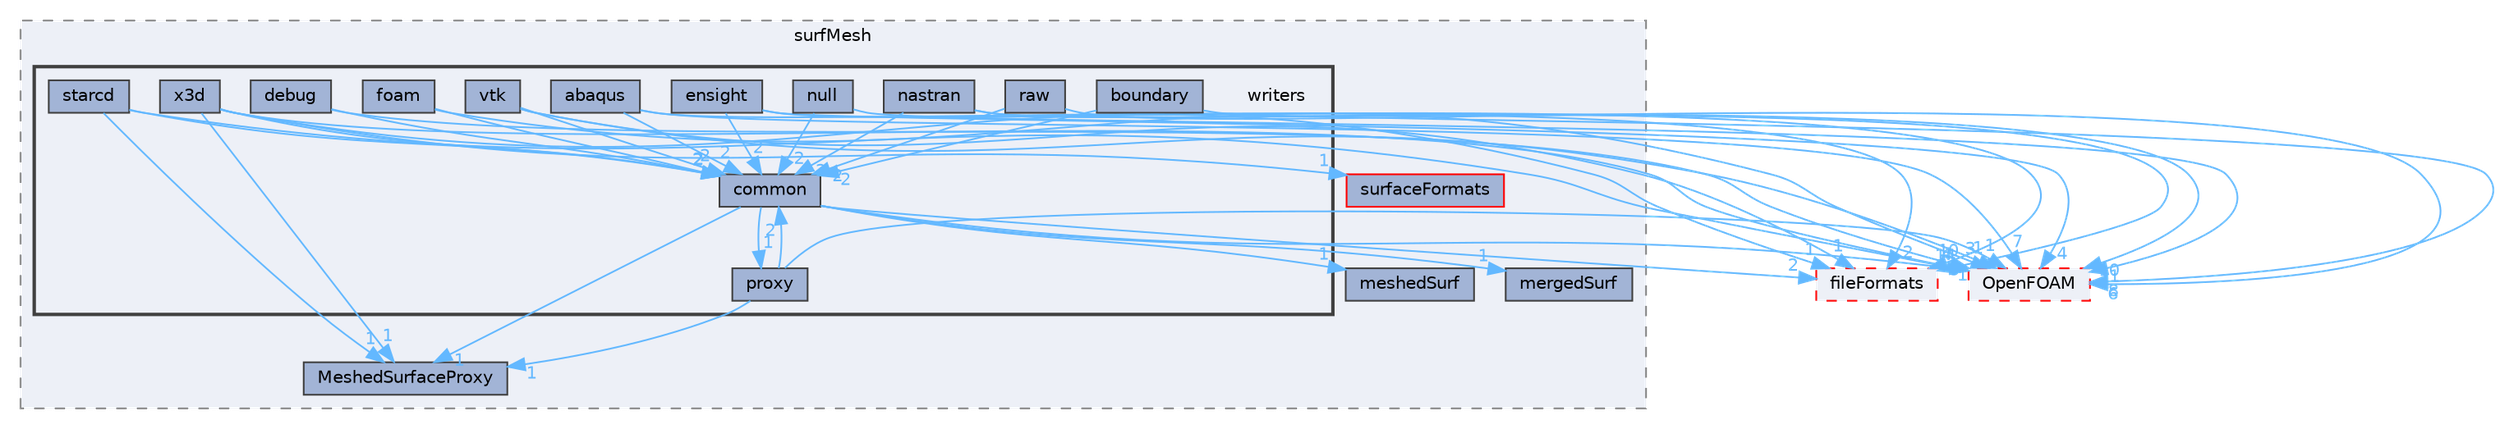 digraph "src/surfMesh/writers"
{
 // LATEX_PDF_SIZE
  bgcolor="transparent";
  edge [fontname=Helvetica,fontsize=10,labelfontname=Helvetica,labelfontsize=10];
  node [fontname=Helvetica,fontsize=10,shape=box,height=0.2,width=0.4];
  compound=true
  subgraph clusterdir_0a88fe22feb23ce5f078a04a1df67721 {
    graph [ bgcolor="#edf0f7", pencolor="grey50", label="surfMesh", fontname=Helvetica,fontsize=10 style="filled,dashed", URL="dir_0a88fe22feb23ce5f078a04a1df67721.html",tooltip=""]
  dir_0f16c46f5d87f1d2469a8ddc952a91d8 [label="mergedSurf", fillcolor="#a2b4d6", color="grey25", style="filled", URL="dir_0f16c46f5d87f1d2469a8ddc952a91d8.html",tooltip=""];
  dir_4643c365105f4b12fff6fc6d2964d662 [label="meshedSurf", fillcolor="#a2b4d6", color="grey25", style="filled", URL="dir_4643c365105f4b12fff6fc6d2964d662.html",tooltip=""];
  dir_b2d126e3ab79c2145c7a44de22e5f675 [label="MeshedSurfaceProxy", fillcolor="#a2b4d6", color="grey25", style="filled", URL="dir_b2d126e3ab79c2145c7a44de22e5f675.html",tooltip=""];
  dir_3ad8f5f9808d8196d04eb1769c1a10a8 [label="surfaceFormats", fillcolor="#a2b4d6", color="red", style="filled", URL="dir_3ad8f5f9808d8196d04eb1769c1a10a8.html",tooltip=""];
  subgraph clusterdir_b6066d0362f465208261eaa0f2129bc7 {
    graph [ bgcolor="#edf0f7", pencolor="grey25", label="", fontname=Helvetica,fontsize=10 style="filled,bold", URL="dir_b6066d0362f465208261eaa0f2129bc7.html",tooltip=""]
    dir_b6066d0362f465208261eaa0f2129bc7 [shape=plaintext, label="writers"];
  dir_05376d293d738addfe777c4cb80b5cf9 [label="abaqus", fillcolor="#a2b4d6", color="grey25", style="filled", URL="dir_05376d293d738addfe777c4cb80b5cf9.html",tooltip=""];
  dir_1fe256851f24cf8de35ce59e09787099 [label="boundary", fillcolor="#a2b4d6", color="grey25", style="filled", URL="dir_1fe256851f24cf8de35ce59e09787099.html",tooltip=""];
  dir_59d4653fd2a35c145be9392eba5ac9cb [label="common", fillcolor="#a2b4d6", color="grey25", style="filled", URL="dir_59d4653fd2a35c145be9392eba5ac9cb.html",tooltip=""];
  dir_623bfea44597cbb90841e7ffc65341d2 [label="debug", fillcolor="#a2b4d6", color="grey25", style="filled", URL="dir_623bfea44597cbb90841e7ffc65341d2.html",tooltip=""];
  dir_2feb55fa684cac150e1f2b3470a05d2b [label="ensight", fillcolor="#a2b4d6", color="grey25", style="filled", URL="dir_2feb55fa684cac150e1f2b3470a05d2b.html",tooltip=""];
  dir_75a8e106f62058f1633ba77459468b39 [label="foam", fillcolor="#a2b4d6", color="grey25", style="filled", URL="dir_75a8e106f62058f1633ba77459468b39.html",tooltip=""];
  dir_763cf060c1bbbf127d3cb4af705b0592 [label="nastran", fillcolor="#a2b4d6", color="grey25", style="filled", URL="dir_763cf060c1bbbf127d3cb4af705b0592.html",tooltip=""];
  dir_a8f4d811bb143e2c5eda174831cc50b6 [label="null", fillcolor="#a2b4d6", color="grey25", style="filled", URL="dir_a8f4d811bb143e2c5eda174831cc50b6.html",tooltip=""];
  dir_cd1857a1ac8d882c63124f1ce7a07330 [label="proxy", fillcolor="#a2b4d6", color="grey25", style="filled", URL="dir_cd1857a1ac8d882c63124f1ce7a07330.html",tooltip=""];
  dir_5bc28b7255fbf6dec44038293cdcaed7 [label="raw", fillcolor="#a2b4d6", color="grey25", style="filled", URL="dir_5bc28b7255fbf6dec44038293cdcaed7.html",tooltip=""];
  dir_0e0041e1ffd96f09de0212416dfaf4d3 [label="starcd", fillcolor="#a2b4d6", color="grey25", style="filled", URL="dir_0e0041e1ffd96f09de0212416dfaf4d3.html",tooltip=""];
  dir_3f85c9395300c20f8cf84f950bfdffd1 [label="vtk", fillcolor="#a2b4d6", color="grey25", style="filled", URL="dir_3f85c9395300c20f8cf84f950bfdffd1.html",tooltip=""];
  dir_fa395ae1bfa1198cbe432f161640224e [label="x3d", fillcolor="#a2b4d6", color="grey25", style="filled", URL="dir_fa395ae1bfa1198cbe432f161640224e.html",tooltip=""];
  }
  }
  dir_b05602f37bb521a7142c0a3e200b5f35 [label="fileFormats", fillcolor="#edf0f7", color="red", style="filled,dashed", URL="dir_b05602f37bb521a7142c0a3e200b5f35.html",tooltip=""];
  dir_c5473ff19b20e6ec4dfe5c310b3778a8 [label="OpenFOAM", fillcolor="#edf0f7", color="red", style="filled,dashed", URL="dir_c5473ff19b20e6ec4dfe5c310b3778a8.html",tooltip=""];
  dir_05376d293d738addfe777c4cb80b5cf9->dir_59d4653fd2a35c145be9392eba5ac9cb [headlabel="2", labeldistance=1.5 headhref="dir_000003_000558.html" href="dir_000003_000558.html" color="steelblue1" fontcolor="steelblue1"];
  dir_05376d293d738addfe777c4cb80b5cf9->dir_b05602f37bb521a7142c0a3e200b5f35 [headlabel="2", labeldistance=1.5 headhref="dir_000003_001353.html" href="dir_000003_001353.html" color="steelblue1" fontcolor="steelblue1"];
  dir_05376d293d738addfe777c4cb80b5cf9->dir_c5473ff19b20e6ec4dfe5c310b3778a8 [headlabel="7", labeldistance=1.5 headhref="dir_000003_002695.html" href="dir_000003_002695.html" color="steelblue1" fontcolor="steelblue1"];
  dir_1fe256851f24cf8de35ce59e09787099->dir_59d4653fd2a35c145be9392eba5ac9cb [headlabel="2", labeldistance=1.5 headhref="dir_000321_000558.html" href="dir_000321_000558.html" color="steelblue1" fontcolor="steelblue1"];
  dir_1fe256851f24cf8de35ce59e09787099->dir_c5473ff19b20e6ec4dfe5c310b3778a8 [headlabel="8", labeldistance=1.5 headhref="dir_000321_002695.html" href="dir_000321_002695.html" color="steelblue1" fontcolor="steelblue1"];
  dir_59d4653fd2a35c145be9392eba5ac9cb->dir_0f16c46f5d87f1d2469a8ddc952a91d8 [headlabel="1", labeldistance=1.5 headhref="dir_000558_002353.html" href="dir_000558_002353.html" color="steelblue1" fontcolor="steelblue1"];
  dir_59d4653fd2a35c145be9392eba5ac9cb->dir_4643c365105f4b12fff6fc6d2964d662 [headlabel="1", labeldistance=1.5 headhref="dir_000558_002364.html" href="dir_000558_002364.html" color="steelblue1" fontcolor="steelblue1"];
  dir_59d4653fd2a35c145be9392eba5ac9cb->dir_b05602f37bb521a7142c0a3e200b5f35 [headlabel="2", labeldistance=1.5 headhref="dir_000558_001353.html" href="dir_000558_001353.html" color="steelblue1" fontcolor="steelblue1"];
  dir_59d4653fd2a35c145be9392eba5ac9cb->dir_b2d126e3ab79c2145c7a44de22e5f675 [headlabel="1", labeldistance=1.5 headhref="dir_000558_002367.html" href="dir_000558_002367.html" color="steelblue1" fontcolor="steelblue1"];
  dir_59d4653fd2a35c145be9392eba5ac9cb->dir_c5473ff19b20e6ec4dfe5c310b3778a8 [headlabel="14", labeldistance=1.5 headhref="dir_000558_002695.html" href="dir_000558_002695.html" color="steelblue1" fontcolor="steelblue1"];
  dir_59d4653fd2a35c145be9392eba5ac9cb->dir_cd1857a1ac8d882c63124f1ce7a07330 [headlabel="1", labeldistance=1.5 headhref="dir_000558_003110.html" href="dir_000558_003110.html" color="steelblue1" fontcolor="steelblue1"];
  dir_623bfea44597cbb90841e7ffc65341d2->dir_59d4653fd2a35c145be9392eba5ac9cb [headlabel="2", labeldistance=1.5 headhref="dir_000826_000558.html" href="dir_000826_000558.html" color="steelblue1" fontcolor="steelblue1"];
  dir_623bfea44597cbb90841e7ffc65341d2->dir_c5473ff19b20e6ec4dfe5c310b3778a8 [headlabel="10", labeldistance=1.5 headhref="dir_000826_002695.html" href="dir_000826_002695.html" color="steelblue1" fontcolor="steelblue1"];
  dir_2feb55fa684cac150e1f2b3470a05d2b->dir_59d4653fd2a35c145be9392eba5ac9cb [headlabel="2", labeldistance=1.5 headhref="dir_001162_000558.html" href="dir_001162_000558.html" color="steelblue1" fontcolor="steelblue1"];
  dir_2feb55fa684cac150e1f2b3470a05d2b->dir_b05602f37bb521a7142c0a3e200b5f35 [headlabel="5", labeldistance=1.5 headhref="dir_001162_001353.html" href="dir_001162_001353.html" color="steelblue1" fontcolor="steelblue1"];
  dir_2feb55fa684cac150e1f2b3470a05d2b->dir_c5473ff19b20e6ec4dfe5c310b3778a8 [headlabel="4", labeldistance=1.5 headhref="dir_001162_002695.html" href="dir_001162_002695.html" color="steelblue1" fontcolor="steelblue1"];
  dir_75a8e106f62058f1633ba77459468b39->dir_59d4653fd2a35c145be9392eba5ac9cb [headlabel="2", labeldistance=1.5 headhref="dir_001447_000558.html" href="dir_001447_000558.html" color="steelblue1" fontcolor="steelblue1"];
  dir_75a8e106f62058f1633ba77459468b39->dir_c5473ff19b20e6ec4dfe5c310b3778a8 [headlabel="3", labeldistance=1.5 headhref="dir_001447_002695.html" href="dir_001447_002695.html" color="steelblue1" fontcolor="steelblue1"];
  dir_763cf060c1bbbf127d3cb4af705b0592->dir_59d4653fd2a35c145be9392eba5ac9cb [headlabel="2", labeldistance=1.5 headhref="dir_002518_000558.html" href="dir_002518_000558.html" color="steelblue1" fontcolor="steelblue1"];
  dir_763cf060c1bbbf127d3cb4af705b0592->dir_b05602f37bb521a7142c0a3e200b5f35 [headlabel="1", labeldistance=1.5 headhref="dir_002518_001353.html" href="dir_002518_001353.html" color="steelblue1" fontcolor="steelblue1"];
  dir_763cf060c1bbbf127d3cb4af705b0592->dir_c5473ff19b20e6ec4dfe5c310b3778a8 [headlabel="10", labeldistance=1.5 headhref="dir_002518_002695.html" href="dir_002518_002695.html" color="steelblue1" fontcolor="steelblue1"];
  dir_a8f4d811bb143e2c5eda174831cc50b6->dir_59d4653fd2a35c145be9392eba5ac9cb [headlabel="2", labeldistance=1.5 headhref="dir_002632_000558.html" href="dir_002632_000558.html" color="steelblue1" fontcolor="steelblue1"];
  dir_a8f4d811bb143e2c5eda174831cc50b6->dir_c5473ff19b20e6ec4dfe5c310b3778a8 [headlabel="1", labeldistance=1.5 headhref="dir_002632_002695.html" href="dir_002632_002695.html" color="steelblue1" fontcolor="steelblue1"];
  dir_cd1857a1ac8d882c63124f1ce7a07330->dir_59d4653fd2a35c145be9392eba5ac9cb [headlabel="2", labeldistance=1.5 headhref="dir_003110_000558.html" href="dir_003110_000558.html" color="steelblue1" fontcolor="steelblue1"];
  dir_cd1857a1ac8d882c63124f1ce7a07330->dir_b2d126e3ab79c2145c7a44de22e5f675 [headlabel="1", labeldistance=1.5 headhref="dir_003110_002367.html" href="dir_003110_002367.html" color="steelblue1" fontcolor="steelblue1"];
  dir_cd1857a1ac8d882c63124f1ce7a07330->dir_c5473ff19b20e6ec4dfe5c310b3778a8 [headlabel="1", labeldistance=1.5 headhref="dir_003110_002695.html" href="dir_003110_002695.html" color="steelblue1" fontcolor="steelblue1"];
  dir_5bc28b7255fbf6dec44038293cdcaed7->dir_59d4653fd2a35c145be9392eba5ac9cb [headlabel="2", labeldistance=1.5 headhref="dir_003205_000558.html" href="dir_003205_000558.html" color="steelblue1" fontcolor="steelblue1"];
  dir_5bc28b7255fbf6dec44038293cdcaed7->dir_c5473ff19b20e6ec4dfe5c310b3778a8 [headlabel="6", labeldistance=1.5 headhref="dir_003205_002695.html" href="dir_003205_002695.html" color="steelblue1" fontcolor="steelblue1"];
  dir_0e0041e1ffd96f09de0212416dfaf4d3->dir_59d4653fd2a35c145be9392eba5ac9cb [headlabel="2", labeldistance=1.5 headhref="dir_003753_000558.html" href="dir_003753_000558.html" color="steelblue1" fontcolor="steelblue1"];
  dir_0e0041e1ffd96f09de0212416dfaf4d3->dir_b2d126e3ab79c2145c7a44de22e5f675 [headlabel="1", labeldistance=1.5 headhref="dir_003753_002367.html" href="dir_003753_002367.html" color="steelblue1" fontcolor="steelblue1"];
  dir_0e0041e1ffd96f09de0212416dfaf4d3->dir_c5473ff19b20e6ec4dfe5c310b3778a8 [headlabel="4", labeldistance=1.5 headhref="dir_003753_002695.html" href="dir_003753_002695.html" color="steelblue1" fontcolor="steelblue1"];
  dir_3f85c9395300c20f8cf84f950bfdffd1->dir_59d4653fd2a35c145be9392eba5ac9cb [headlabel="2", labeldistance=1.5 headhref="dir_004315_000558.html" href="dir_004315_000558.html" color="steelblue1" fontcolor="steelblue1"];
  dir_3f85c9395300c20f8cf84f950bfdffd1->dir_b05602f37bb521a7142c0a3e200b5f35 [headlabel="1", labeldistance=1.5 headhref="dir_004315_001353.html" href="dir_004315_001353.html" color="steelblue1" fontcolor="steelblue1"];
  dir_3f85c9395300c20f8cf84f950bfdffd1->dir_c5473ff19b20e6ec4dfe5c310b3778a8 [headlabel="1", labeldistance=1.5 headhref="dir_004315_002695.html" href="dir_004315_002695.html" color="steelblue1" fontcolor="steelblue1"];
  dir_fa395ae1bfa1198cbe432f161640224e->dir_3ad8f5f9808d8196d04eb1769c1a10a8 [headlabel="1", labeldistance=1.5 headhref="dir_004431_003841.html" href="dir_004431_003841.html" color="steelblue1" fontcolor="steelblue1"];
  dir_fa395ae1bfa1198cbe432f161640224e->dir_59d4653fd2a35c145be9392eba5ac9cb [headlabel="2", labeldistance=1.5 headhref="dir_004431_000558.html" href="dir_004431_000558.html" color="steelblue1" fontcolor="steelblue1"];
  dir_fa395ae1bfa1198cbe432f161640224e->dir_b05602f37bb521a7142c0a3e200b5f35 [headlabel="1", labeldistance=1.5 headhref="dir_004431_001353.html" href="dir_004431_001353.html" color="steelblue1" fontcolor="steelblue1"];
  dir_fa395ae1bfa1198cbe432f161640224e->dir_b2d126e3ab79c2145c7a44de22e5f675 [headlabel="1", labeldistance=1.5 headhref="dir_004431_002367.html" href="dir_004431_002367.html" color="steelblue1" fontcolor="steelblue1"];
  dir_fa395ae1bfa1198cbe432f161640224e->dir_c5473ff19b20e6ec4dfe5c310b3778a8 [headlabel="4", labeldistance=1.5 headhref="dir_004431_002695.html" href="dir_004431_002695.html" color="steelblue1" fontcolor="steelblue1"];
}
